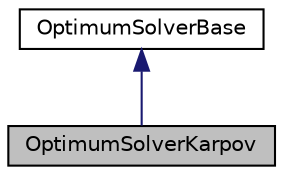digraph "OptimumSolverKarpov"
{
 // INTERACTIVE_SVG=YES
 // LATEX_PDF_SIZE
  edge [fontname="Helvetica",fontsize="10",labelfontname="Helvetica",labelfontsize="10"];
  node [fontname="Helvetica",fontsize="10",shape=record];
  Node1 [label="OptimumSolverKarpov",height=0.2,width=0.4,color="black", fillcolor="grey75", style="filled", fontcolor="black",tooltip="The class that implements an optimization algorithm based on Karpov's method."];
  Node2 -> Node1 [dir="back",color="midnightblue",fontsize="10",style="solid",fontname="Helvetica"];
  Node2 [label="OptimumSolverBase",height=0.2,width=0.4,color="black", fillcolor="white", style="filled",URL="$classReaktoro_1_1OptimumSolverBase.html",tooltip="The base class for all optimization algorithms."];
}
